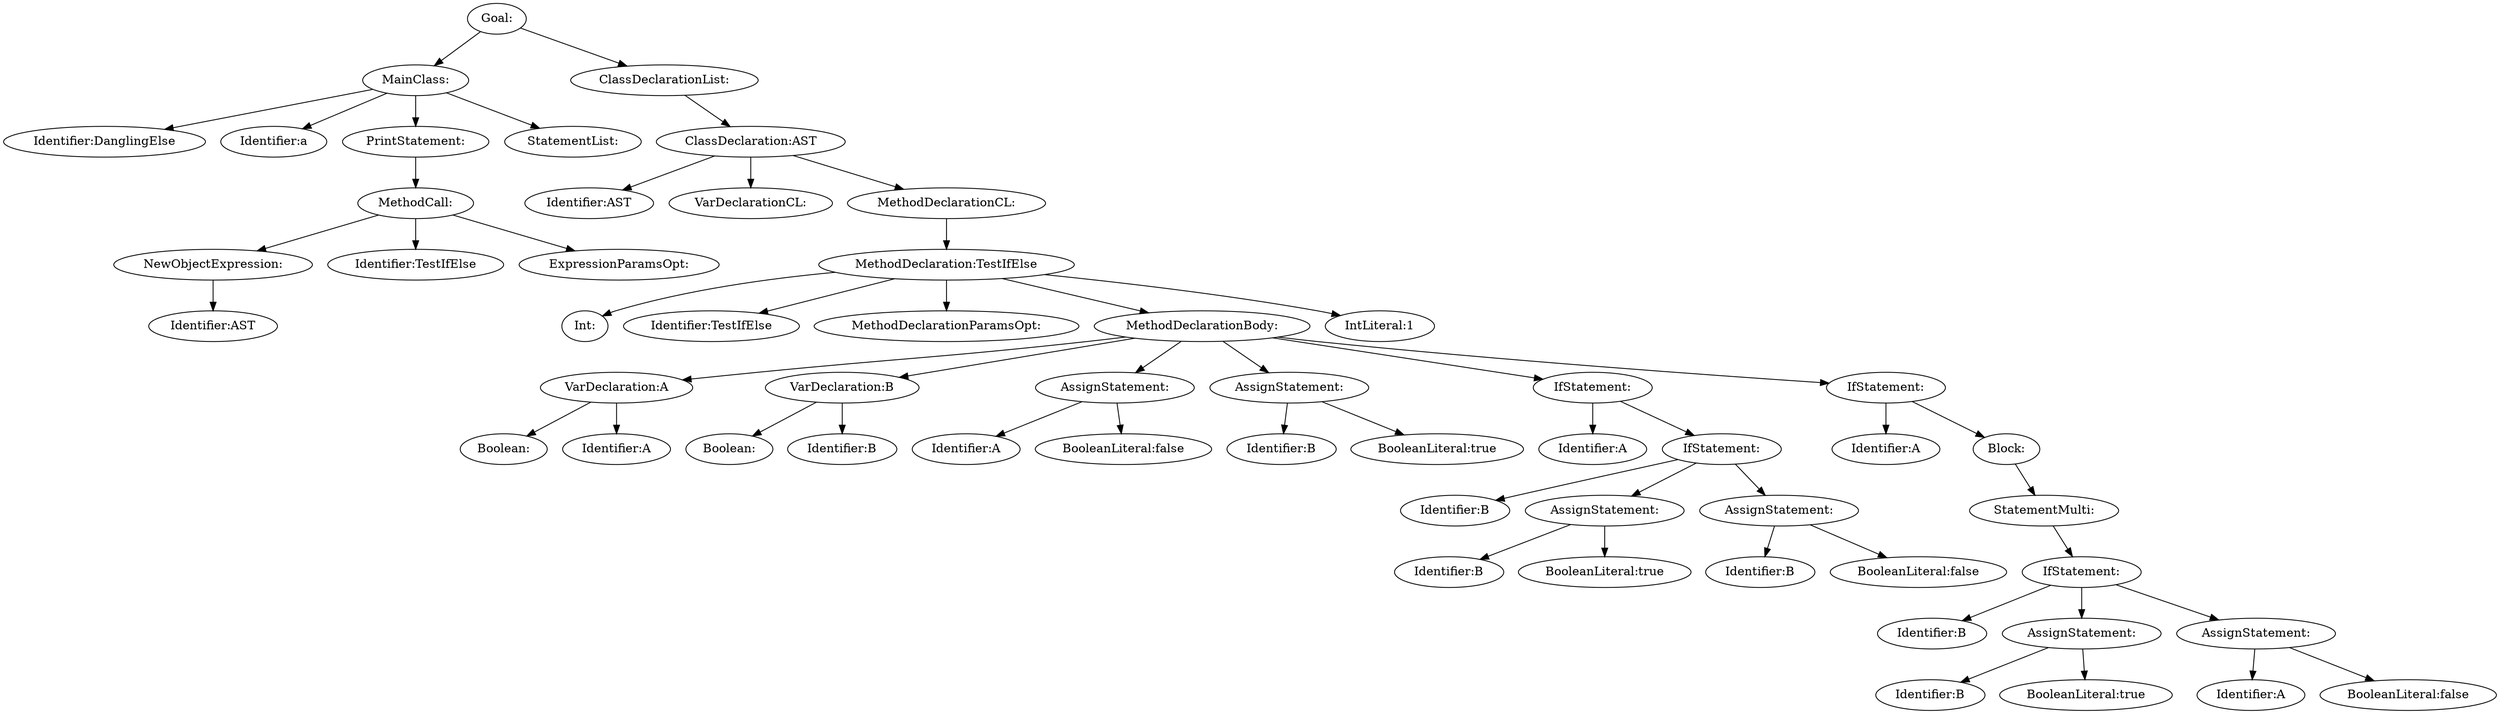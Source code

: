 digraph {
n0 [label="Goal:"];
n1 [label="MainClass:"];
n2 [label="Identifier:DanglingElse"];
n1 -> n2
n3 [label="Identifier:a"];
n1 -> n3
n4 [label="PrintStatement:"];
n5 [label="MethodCall:"];
n6 [label="NewObjectExpression:"];
n7 [label="Identifier:AST"];
n6 -> n7
n5 -> n6
n8 [label="Identifier:TestIfElse"];
n5 -> n8
n9 [label="ExpressionParamsOpt:"];
n5 -> n9
n4 -> n5
n1 -> n4
n10 [label="StatementList:"];
n1 -> n10
n0 -> n1
n11 [label="ClassDeclarationList:"];
n12 [label="ClassDeclaration:AST"];
n13 [label="Identifier:AST"];
n12 -> n13
n14 [label="VarDeclarationCL:"];
n12 -> n14
n15 [label="MethodDeclarationCL:"];
n16 [label="MethodDeclaration:TestIfElse"];
n17 [label="Int:"];
n16 -> n17
n18 [label="Identifier:TestIfElse"];
n16 -> n18
n19 [label="MethodDeclarationParamsOpt:"];
n16 -> n19
n20 [label="MethodDeclarationBody:"];
n21 [label="VarDeclaration:A"];
n22 [label="Boolean:"];
n21 -> n22
n23 [label="Identifier:A"];
n21 -> n23
n20 -> n21
n24 [label="VarDeclaration:B"];
n25 [label="Boolean:"];
n24 -> n25
n26 [label="Identifier:B"];
n24 -> n26
n20 -> n24
n27 [label="AssignStatement:"];
n28 [label="Identifier:A"];
n27 -> n28
n29 [label="BooleanLiteral:false"];
n27 -> n29
n20 -> n27
n30 [label="AssignStatement:"];
n31 [label="Identifier:B"];
n30 -> n31
n32 [label="BooleanLiteral:true"];
n30 -> n32
n20 -> n30
n33 [label="IfStatement:"];
n34 [label="Identifier:A"];
n33 -> n34
n35 [label="IfStatement:"];
n36 [label="Identifier:B"];
n35 -> n36
n37 [label="AssignStatement:"];
n38 [label="Identifier:B"];
n37 -> n38
n39 [label="BooleanLiteral:true"];
n37 -> n39
n35 -> n37
n40 [label="AssignStatement:"];
n41 [label="Identifier:B"];
n40 -> n41
n42 [label="BooleanLiteral:false"];
n40 -> n42
n35 -> n40
n33 -> n35
n20 -> n33
n43 [label="IfStatement:"];
n44 [label="Identifier:A"];
n43 -> n44
n45 [label="Block:"];
n46 [label="StatementMulti:"];
n47 [label="IfStatement:"];
n48 [label="Identifier:B"];
n47 -> n48
n49 [label="AssignStatement:"];
n50 [label="Identifier:B"];
n49 -> n50
n51 [label="BooleanLiteral:true"];
n49 -> n51
n47 -> n49
n52 [label="AssignStatement:"];
n53 [label="Identifier:A"];
n52 -> n53
n54 [label="BooleanLiteral:false"];
n52 -> n54
n47 -> n52
n46 -> n47
n45 -> n46
n43 -> n45
n20 -> n43
n16 -> n20
n55 [label="IntLiteral:1"];
n16 -> n55
n15 -> n16
n12 -> n15
n11 -> n12
n0 -> n11
}
